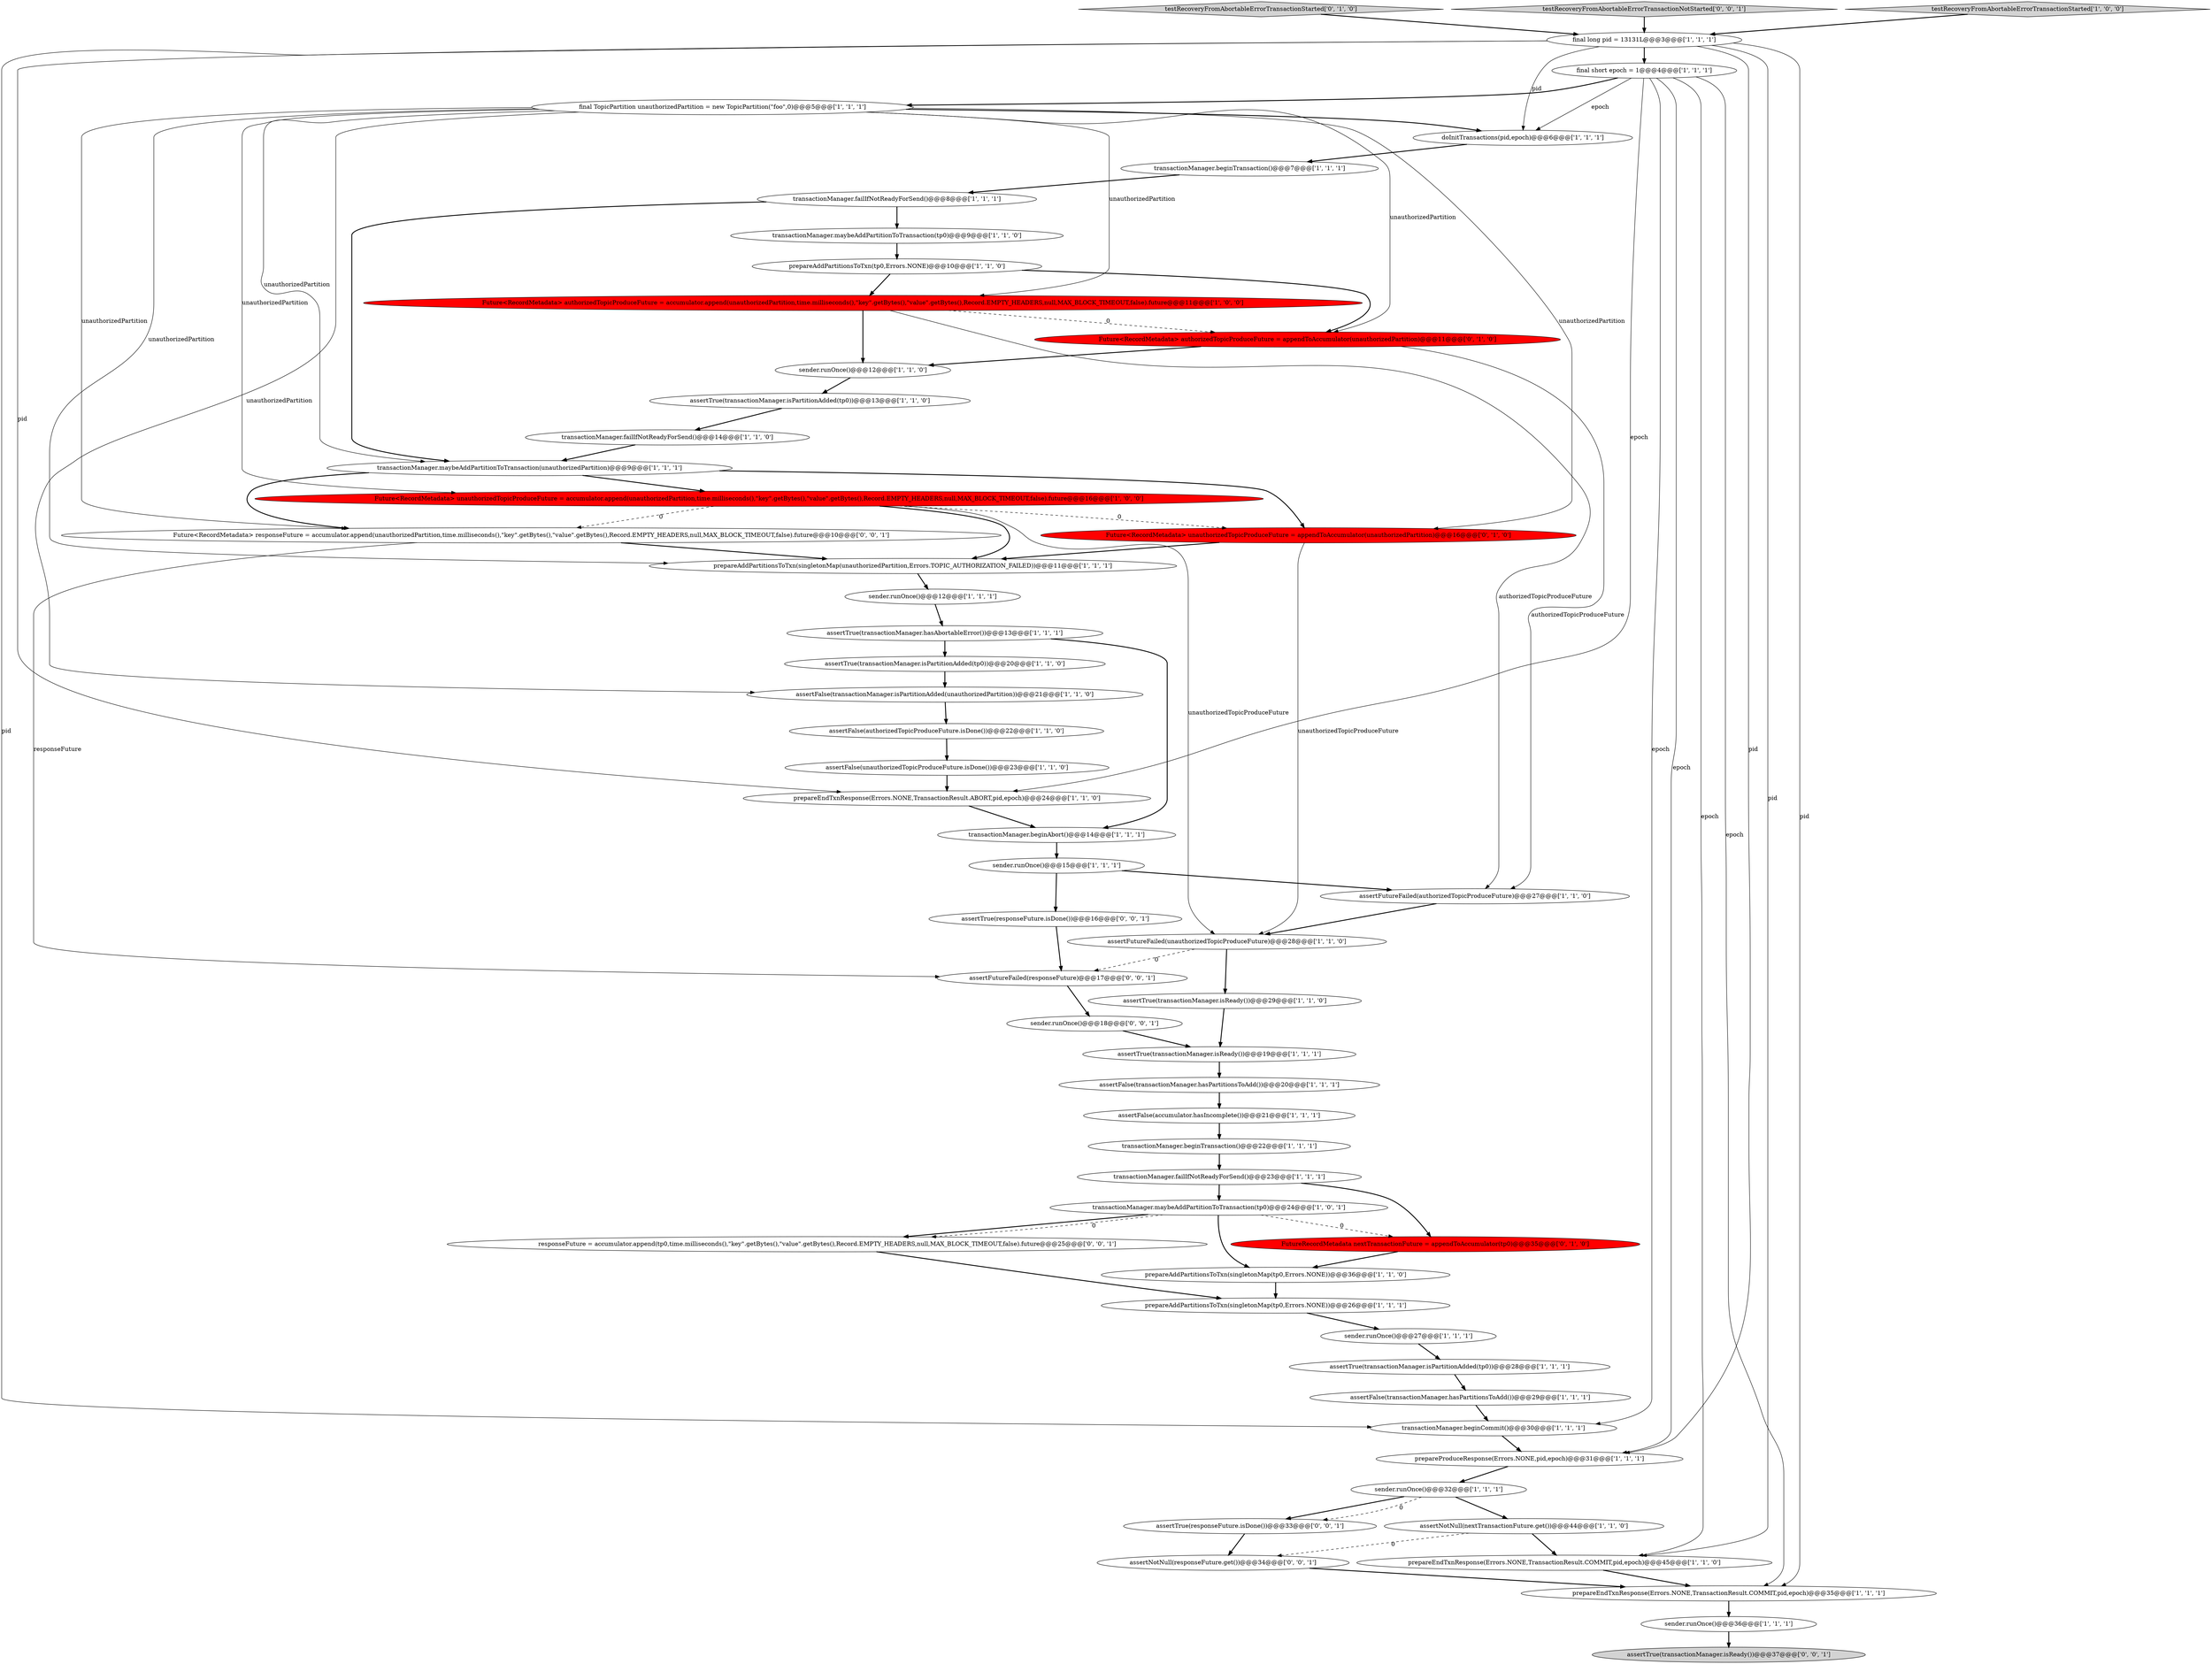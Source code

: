 digraph {
3 [style = filled, label = "prepareAddPartitionsToTxn(singletonMap(tp0,Errors.NONE))@@@26@@@['1', '1', '1']", fillcolor = white, shape = ellipse image = "AAA0AAABBB1BBB"];
38 [style = filled, label = "sender.runOnce()@@@32@@@['1', '1', '1']", fillcolor = white, shape = ellipse image = "AAA0AAABBB1BBB"];
43 [style = filled, label = "prepareEndTxnResponse(Errors.NONE,TransactionResult.ABORT,pid,epoch)@@@24@@@['1', '1', '0']", fillcolor = white, shape = ellipse image = "AAA0AAABBB1BBB"];
45 [style = filled, label = "assertNotNull(nextTransactionFuture.get())@@@44@@@['1', '1', '0']", fillcolor = white, shape = ellipse image = "AAA0AAABBB1BBB"];
2 [style = filled, label = "transactionManager.beginAbort()@@@14@@@['1', '1', '1']", fillcolor = white, shape = ellipse image = "AAA0AAABBB1BBB"];
4 [style = filled, label = "transactionManager.maybeAddPartitionToTransaction(tp0)@@@9@@@['1', '1', '0']", fillcolor = white, shape = ellipse image = "AAA0AAABBB1BBB"];
13 [style = filled, label = "transactionManager.failIfNotReadyForSend()@@@14@@@['1', '1', '0']", fillcolor = white, shape = ellipse image = "AAA0AAABBB1BBB"];
26 [style = filled, label = "assertTrue(transactionManager.isPartitionAdded(tp0))@@@20@@@['1', '1', '0']", fillcolor = white, shape = ellipse image = "AAA0AAABBB1BBB"];
5 [style = filled, label = "sender.runOnce()@@@27@@@['1', '1', '1']", fillcolor = white, shape = ellipse image = "AAA0AAABBB1BBB"];
41 [style = filled, label = "prepareEndTxnResponse(Errors.NONE,TransactionResult.COMMIT,pid,epoch)@@@45@@@['1', '1', '0']", fillcolor = white, shape = ellipse image = "AAA0AAABBB1BBB"];
44 [style = filled, label = "assertTrue(transactionManager.isReady())@@@19@@@['1', '1', '1']", fillcolor = white, shape = ellipse image = "AAA0AAABBB1BBB"];
46 [style = filled, label = "testRecoveryFromAbortableErrorTransactionStarted['0', '1', '0']", fillcolor = lightgray, shape = diamond image = "AAA0AAABBB2BBB"];
51 [style = filled, label = "testRecoveryFromAbortableErrorTransactionNotStarted['0', '0', '1']", fillcolor = lightgray, shape = diamond image = "AAA0AAABBB3BBB"];
27 [style = filled, label = "assertFalse(transactionManager.hasPartitionsToAdd())@@@29@@@['1', '1', '1']", fillcolor = white, shape = ellipse image = "AAA0AAABBB1BBB"];
23 [style = filled, label = "transactionManager.maybeAddPartitionToTransaction(unauthorizedPartition)@@@9@@@['1', '1', '1']", fillcolor = white, shape = ellipse image = "AAA0AAABBB1BBB"];
11 [style = filled, label = "doInitTransactions(pid,epoch)@@@6@@@['1', '1', '1']", fillcolor = white, shape = ellipse image = "AAA0AAABBB1BBB"];
7 [style = filled, label = "assertTrue(transactionManager.isReady())@@@29@@@['1', '1', '0']", fillcolor = white, shape = ellipse image = "AAA0AAABBB1BBB"];
19 [style = filled, label = "transactionManager.failIfNotReadyForSend()@@@8@@@['1', '1', '1']", fillcolor = white, shape = ellipse image = "AAA0AAABBB1BBB"];
34 [style = filled, label = "prepareAddPartitionsToTxn(tp0,Errors.NONE)@@@10@@@['1', '1', '0']", fillcolor = white, shape = ellipse image = "AAA0AAABBB1BBB"];
33 [style = filled, label = "assertFutureFailed(authorizedTopicProduceFuture)@@@27@@@['1', '1', '0']", fillcolor = white, shape = ellipse image = "AAA0AAABBB1BBB"];
18 [style = filled, label = "assertTrue(transactionManager.isPartitionAdded(tp0))@@@13@@@['1', '1', '0']", fillcolor = white, shape = ellipse image = "AAA0AAABBB1BBB"];
54 [style = filled, label = "responseFuture = accumulator.append(tp0,time.milliseconds(),\"key\".getBytes(),\"value\".getBytes(),Record.EMPTY_HEADERS,null,MAX_BLOCK_TIMEOUT,false).future@@@25@@@['0', '0', '1']", fillcolor = white, shape = ellipse image = "AAA0AAABBB3BBB"];
48 [style = filled, label = "FutureRecordMetadata nextTransactionFuture = appendToAccumulator(tp0)@@@35@@@['0', '1', '0']", fillcolor = red, shape = ellipse image = "AAA1AAABBB2BBB"];
31 [style = filled, label = "assertFalse(transactionManager.isPartitionAdded(unauthorizedPartition))@@@21@@@['1', '1', '0']", fillcolor = white, shape = ellipse image = "AAA0AAABBB1BBB"];
47 [style = filled, label = "Future<RecordMetadata> unauthorizedTopicProduceFuture = appendToAccumulator(unauthorizedPartition)@@@16@@@['0', '1', '0']", fillcolor = red, shape = ellipse image = "AAA1AAABBB2BBB"];
36 [style = filled, label = "final long pid = 13131L@@@3@@@['1', '1', '1']", fillcolor = white, shape = ellipse image = "AAA0AAABBB1BBB"];
6 [style = filled, label = "testRecoveryFromAbortableErrorTransactionStarted['1', '0', '0']", fillcolor = lightgray, shape = diamond image = "AAA0AAABBB1BBB"];
20 [style = filled, label = "transactionManager.beginTransaction()@@@22@@@['1', '1', '1']", fillcolor = white, shape = ellipse image = "AAA0AAABBB1BBB"];
16 [style = filled, label = "Future<RecordMetadata> authorizedTopicProduceFuture = accumulator.append(unauthorizedPartition,time.milliseconds(),\"key\".getBytes(),\"value\".getBytes(),Record.EMPTY_HEADERS,null,MAX_BLOCK_TIMEOUT,false).future@@@11@@@['1', '0', '0']", fillcolor = red, shape = ellipse image = "AAA1AAABBB1BBB"];
9 [style = filled, label = "transactionManager.beginTransaction()@@@7@@@['1', '1', '1']", fillcolor = white, shape = ellipse image = "AAA0AAABBB1BBB"];
53 [style = filled, label = "assertNotNull(responseFuture.get())@@@34@@@['0', '0', '1']", fillcolor = white, shape = ellipse image = "AAA0AAABBB3BBB"];
49 [style = filled, label = "Future<RecordMetadata> authorizedTopicProduceFuture = appendToAccumulator(unauthorizedPartition)@@@11@@@['0', '1', '0']", fillcolor = red, shape = ellipse image = "AAA1AAABBB2BBB"];
28 [style = filled, label = "prepareProduceResponse(Errors.NONE,pid,epoch)@@@31@@@['1', '1', '1']", fillcolor = white, shape = ellipse image = "AAA0AAABBB1BBB"];
15 [style = filled, label = "assertTrue(transactionManager.hasAbortableError())@@@13@@@['1', '1', '1']", fillcolor = white, shape = ellipse image = "AAA0AAABBB1BBB"];
40 [style = filled, label = "final short epoch = 1@@@4@@@['1', '1', '1']", fillcolor = white, shape = ellipse image = "AAA0AAABBB1BBB"];
12 [style = filled, label = "assertFutureFailed(unauthorizedTopicProduceFuture)@@@28@@@['1', '1', '0']", fillcolor = white, shape = ellipse image = "AAA0AAABBB1BBB"];
21 [style = filled, label = "transactionManager.failIfNotReadyForSend()@@@23@@@['1', '1', '1']", fillcolor = white, shape = ellipse image = "AAA0AAABBB1BBB"];
56 [style = filled, label = "assertTrue(responseFuture.isDone())@@@16@@@['0', '0', '1']", fillcolor = white, shape = ellipse image = "AAA0AAABBB3BBB"];
29 [style = filled, label = "sender.runOnce()@@@36@@@['1', '1', '1']", fillcolor = white, shape = ellipse image = "AAA0AAABBB1BBB"];
37 [style = filled, label = "final TopicPartition unauthorizedPartition = new TopicPartition(\"foo\",0)@@@5@@@['1', '1', '1']", fillcolor = white, shape = ellipse image = "AAA0AAABBB1BBB"];
52 [style = filled, label = "assertTrue(transactionManager.isReady())@@@37@@@['0', '0', '1']", fillcolor = lightgray, shape = ellipse image = "AAA0AAABBB3BBB"];
24 [style = filled, label = "sender.runOnce()@@@15@@@['1', '1', '1']", fillcolor = white, shape = ellipse image = "AAA0AAABBB1BBB"];
0 [style = filled, label = "assertFalse(authorizedTopicProduceFuture.isDone())@@@22@@@['1', '1', '0']", fillcolor = white, shape = ellipse image = "AAA0AAABBB1BBB"];
42 [style = filled, label = "sender.runOnce()@@@12@@@['1', '1', '1']", fillcolor = white, shape = ellipse image = "AAA0AAABBB1BBB"];
55 [style = filled, label = "Future<RecordMetadata> responseFuture = accumulator.append(unauthorizedPartition,time.milliseconds(),\"key\".getBytes(),\"value\".getBytes(),Record.EMPTY_HEADERS,null,MAX_BLOCK_TIMEOUT,false).future@@@10@@@['0', '0', '1']", fillcolor = white, shape = ellipse image = "AAA0AAABBB3BBB"];
30 [style = filled, label = "prepareEndTxnResponse(Errors.NONE,TransactionResult.COMMIT,pid,epoch)@@@35@@@['1', '1', '1']", fillcolor = white, shape = ellipse image = "AAA0AAABBB1BBB"];
8 [style = filled, label = "assertFalse(accumulator.hasIncomplete())@@@21@@@['1', '1', '1']", fillcolor = white, shape = ellipse image = "AAA0AAABBB1BBB"];
14 [style = filled, label = "transactionManager.beginCommit()@@@30@@@['1', '1', '1']", fillcolor = white, shape = ellipse image = "AAA0AAABBB1BBB"];
10 [style = filled, label = "prepareAddPartitionsToTxn(singletonMap(unauthorizedPartition,Errors.TOPIC_AUTHORIZATION_FAILED))@@@11@@@['1', '1', '1']", fillcolor = white, shape = ellipse image = "AAA0AAABBB1BBB"];
17 [style = filled, label = "assertFalse(transactionManager.hasPartitionsToAdd())@@@20@@@['1', '1', '1']", fillcolor = white, shape = ellipse image = "AAA0AAABBB1BBB"];
25 [style = filled, label = "sender.runOnce()@@@12@@@['1', '1', '0']", fillcolor = white, shape = ellipse image = "AAA0AAABBB1BBB"];
57 [style = filled, label = "assertFutureFailed(responseFuture)@@@17@@@['0', '0', '1']", fillcolor = white, shape = ellipse image = "AAA0AAABBB3BBB"];
58 [style = filled, label = "assertTrue(responseFuture.isDone())@@@33@@@['0', '0', '1']", fillcolor = white, shape = ellipse image = "AAA0AAABBB3BBB"];
32 [style = filled, label = "Future<RecordMetadata> unauthorizedTopicProduceFuture = accumulator.append(unauthorizedPartition,time.milliseconds(),\"key\".getBytes(),\"value\".getBytes(),Record.EMPTY_HEADERS,null,MAX_BLOCK_TIMEOUT,false).future@@@16@@@['1', '0', '0']", fillcolor = red, shape = ellipse image = "AAA1AAABBB1BBB"];
1 [style = filled, label = "assertFalse(unauthorizedTopicProduceFuture.isDone())@@@23@@@['1', '1', '0']", fillcolor = white, shape = ellipse image = "AAA0AAABBB1BBB"];
39 [style = filled, label = "transactionManager.maybeAddPartitionToTransaction(tp0)@@@24@@@['1', '0', '1']", fillcolor = white, shape = ellipse image = "AAA0AAABBB1BBB"];
35 [style = filled, label = "assertTrue(transactionManager.isPartitionAdded(tp0))@@@28@@@['1', '1', '1']", fillcolor = white, shape = ellipse image = "AAA0AAABBB1BBB"];
22 [style = filled, label = "prepareAddPartitionsToTxn(singletonMap(tp0,Errors.NONE))@@@36@@@['1', '1', '0']", fillcolor = white, shape = ellipse image = "AAA0AAABBB1BBB"];
50 [style = filled, label = "sender.runOnce()@@@18@@@['0', '0', '1']", fillcolor = white, shape = ellipse image = "AAA0AAABBB3BBB"];
32->47 [style = dashed, label="0"];
37->11 [style = bold, label=""];
37->31 [style = solid, label="unauthorizedPartition"];
50->44 [style = bold, label=""];
28->38 [style = bold, label=""];
21->48 [style = bold, label=""];
37->16 [style = solid, label="unauthorizedPartition"];
14->28 [style = bold, label=""];
39->54 [style = bold, label=""];
47->10 [style = bold, label=""];
11->9 [style = bold, label=""];
30->29 [style = bold, label=""];
12->7 [style = bold, label=""];
3->5 [style = bold, label=""];
8->20 [style = bold, label=""];
32->55 [style = dashed, label="0"];
2->24 [style = bold, label=""];
36->14 [style = solid, label="pid"];
54->3 [style = bold, label=""];
42->15 [style = bold, label=""];
40->37 [style = bold, label=""];
45->41 [style = bold, label=""];
40->30 [style = solid, label="epoch"];
37->55 [style = solid, label="unauthorizedPartition"];
46->36 [style = bold, label=""];
53->30 [style = bold, label=""];
38->45 [style = bold, label=""];
56->57 [style = bold, label=""];
37->47 [style = solid, label="unauthorizedPartition"];
49->33 [style = solid, label="authorizedTopicProduceFuture"];
44->17 [style = bold, label=""];
32->10 [style = bold, label=""];
29->52 [style = bold, label=""];
36->41 [style = solid, label="pid"];
39->22 [style = bold, label=""];
49->25 [style = bold, label=""];
41->30 [style = bold, label=""];
37->10 [style = solid, label="unauthorizedPartition"];
37->32 [style = solid, label="unauthorizedPartition"];
36->43 [style = solid, label="pid"];
38->58 [style = dashed, label="0"];
7->44 [style = bold, label=""];
32->12 [style = solid, label="unauthorizedTopicProduceFuture"];
17->8 [style = bold, label=""];
24->56 [style = bold, label=""];
36->40 [style = bold, label=""];
27->14 [style = bold, label=""];
36->30 [style = solid, label="pid"];
34->49 [style = bold, label=""];
31->0 [style = bold, label=""];
25->18 [style = bold, label=""];
23->32 [style = bold, label=""];
43->2 [style = bold, label=""];
36->11 [style = solid, label="pid"];
33->12 [style = bold, label=""];
40->28 [style = solid, label="epoch"];
40->14 [style = solid, label="epoch"];
55->10 [style = bold, label=""];
24->33 [style = bold, label=""];
26->31 [style = bold, label=""];
58->53 [style = bold, label=""];
21->39 [style = bold, label=""];
51->36 [style = bold, label=""];
0->1 [style = bold, label=""];
34->16 [style = bold, label=""];
23->47 [style = bold, label=""];
9->19 [style = bold, label=""];
5->35 [style = bold, label=""];
47->12 [style = solid, label="unauthorizedTopicProduceFuture"];
4->34 [style = bold, label=""];
40->43 [style = solid, label="epoch"];
35->27 [style = bold, label=""];
15->2 [style = bold, label=""];
39->54 [style = dashed, label="0"];
57->50 [style = bold, label=""];
45->53 [style = dashed, label="0"];
37->23 [style = solid, label="unauthorizedPartition"];
38->58 [style = bold, label=""];
1->43 [style = bold, label=""];
12->57 [style = dashed, label="0"];
40->11 [style = solid, label="epoch"];
37->49 [style = solid, label="unauthorizedPartition"];
16->25 [style = bold, label=""];
48->22 [style = bold, label=""];
6->36 [style = bold, label=""];
15->26 [style = bold, label=""];
16->33 [style = solid, label="authorizedTopicProduceFuture"];
20->21 [style = bold, label=""];
22->3 [style = bold, label=""];
10->42 [style = bold, label=""];
39->48 [style = dashed, label="0"];
19->23 [style = bold, label=""];
13->23 [style = bold, label=""];
18->13 [style = bold, label=""];
16->49 [style = dashed, label="0"];
19->4 [style = bold, label=""];
40->41 [style = solid, label="epoch"];
36->28 [style = solid, label="pid"];
55->57 [style = solid, label="responseFuture"];
23->55 [style = bold, label=""];
}
